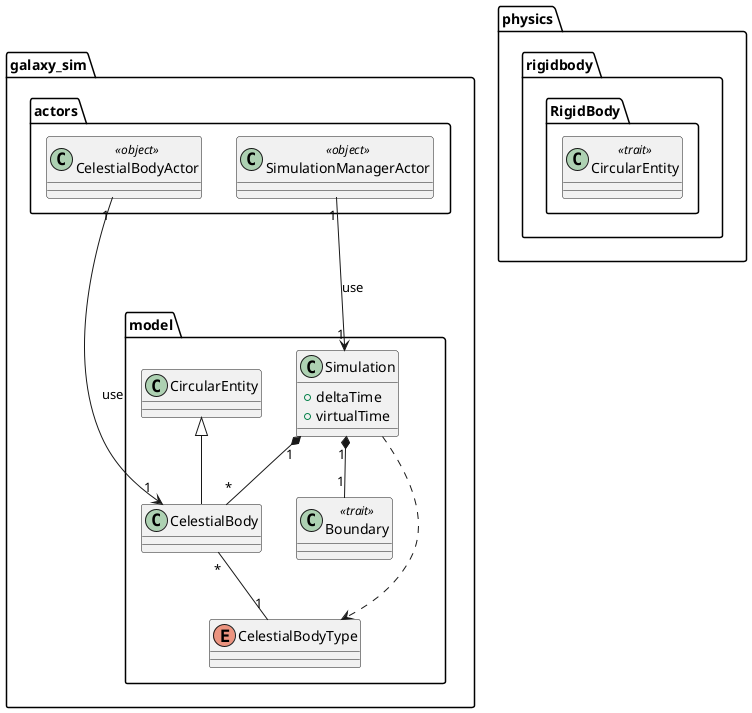 @startuml

package galaxy_sim.actors{
  class CelestialBodyActor << object >>
  class SimulationManagerActor << object >>
}

package physics.rigidbody.RigidBody {
  class CircularEntity << trait >>
}

package galaxy_sim.model {
  class Simulation {
    + deltaTime
    + virtualTime
  }
  class CelestialBody extends CircularEntity
  class Boundary << trait >>
  enum CelestialBodyType
}

Simulation "1"*--"*" CelestialBody
Simulation ..> CelestialBodyType
Simulation "1"*--"1" Boundary
CelestialBody "*"--"1" CelestialBodyType

CelestialBodyActor "1"-->"1" CelestialBody: use
SimulationManagerActor "1"-->"1" Simulation: use

@enduml